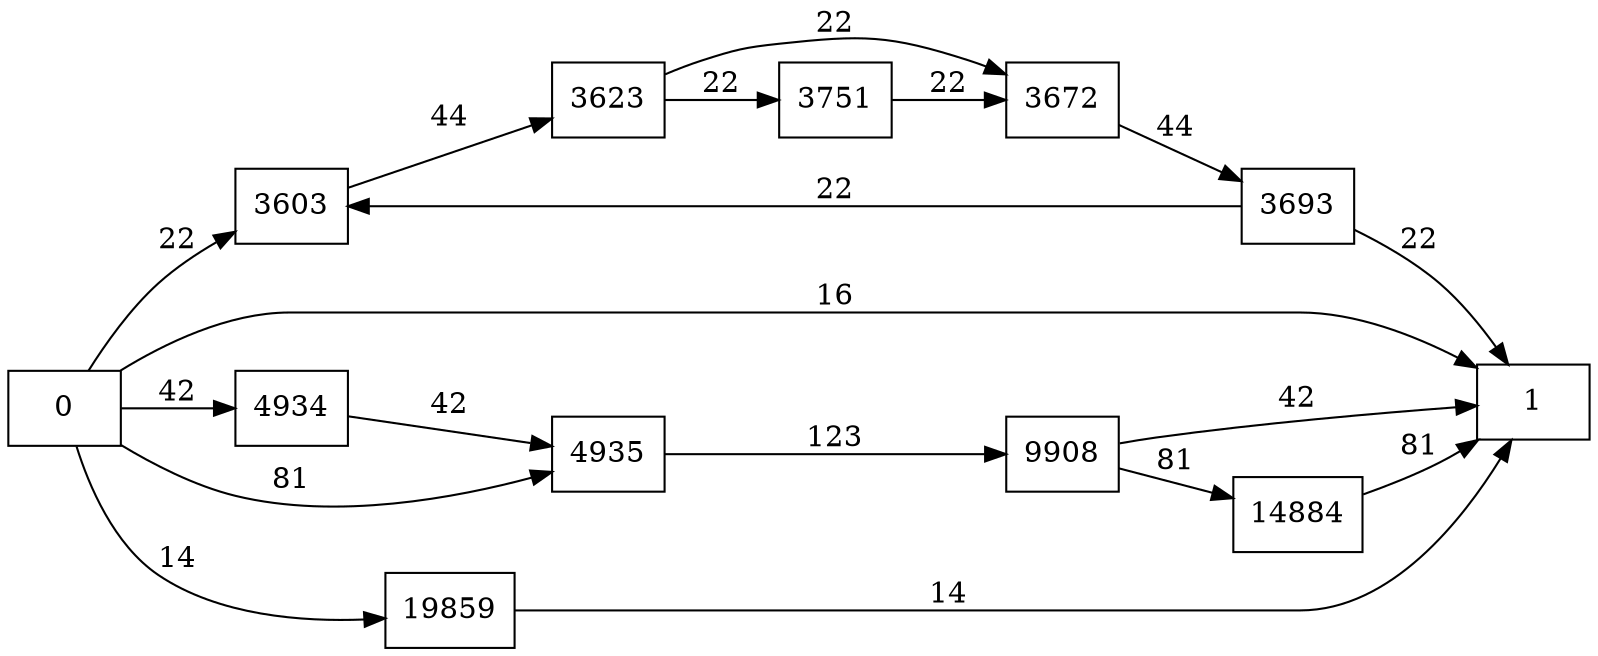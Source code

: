 digraph {
	graph [rankdir=LR]
	node [shape=rectangle]
	3603 -> 3623 [label=44]
	3623 -> 3672 [label=22]
	3623 -> 3751 [label=22]
	3672 -> 3693 [label=44]
	3693 -> 3603 [label=22]
	3693 -> 1 [label=22]
	3751 -> 3672 [label=22]
	4934 -> 4935 [label=42]
	4935 -> 9908 [label=123]
	9908 -> 14884 [label=81]
	9908 -> 1 [label=42]
	14884 -> 1 [label=81]
	19859 -> 1 [label=14]
	0 -> 4934 [label=42]
	0 -> 4935 [label=81]
	0 -> 3603 [label=22]
	0 -> 1 [label=16]
	0 -> 19859 [label=14]
}
